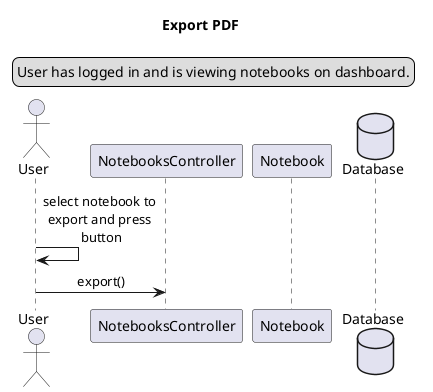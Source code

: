 @startuml Export PDF
title Export PDF
skinparam sequenceMessageAlign center

legend top
User has logged in and is viewing notebooks on dashboard.
endlegend

actor User as user
participant NotebooksController as nc
participant Notebook as nm
database Database as db

user -> user : select notebook to \nexport and press \nbutton
user -> nc : export()



' user -> pc : new()
' user <-- pc : render new password form
' user -> pc : create(email)

' pc -> um : find_by_email(email)
' um -> db : get user by email
' um <-- db : return user
' pc <-- um : return user
' pc -> pc : generate random reset_token
' pc -> um : set_request_new_password(reset_token)
' pc <-- um : return
' pc -> um : save()
' um -> db : save user to database

' pc -> email : send email to reset password
' user <-- email : send email to user
' user -> user : follow link in email
' user -> pc : edit()
' user <-- pc : render edit password form
' user -> pc : update(email, reset_token)

' pc -> um : find_by_email(email)
' um -> db : get user by email
' um <-- db : return user
' pc <-- um : return user
' pc -> um : set_password(password)
' pc <-- um : return
' pc -> um : save()
' um -> db : save user to database

' user <- pc : redirect to login page

@enduml